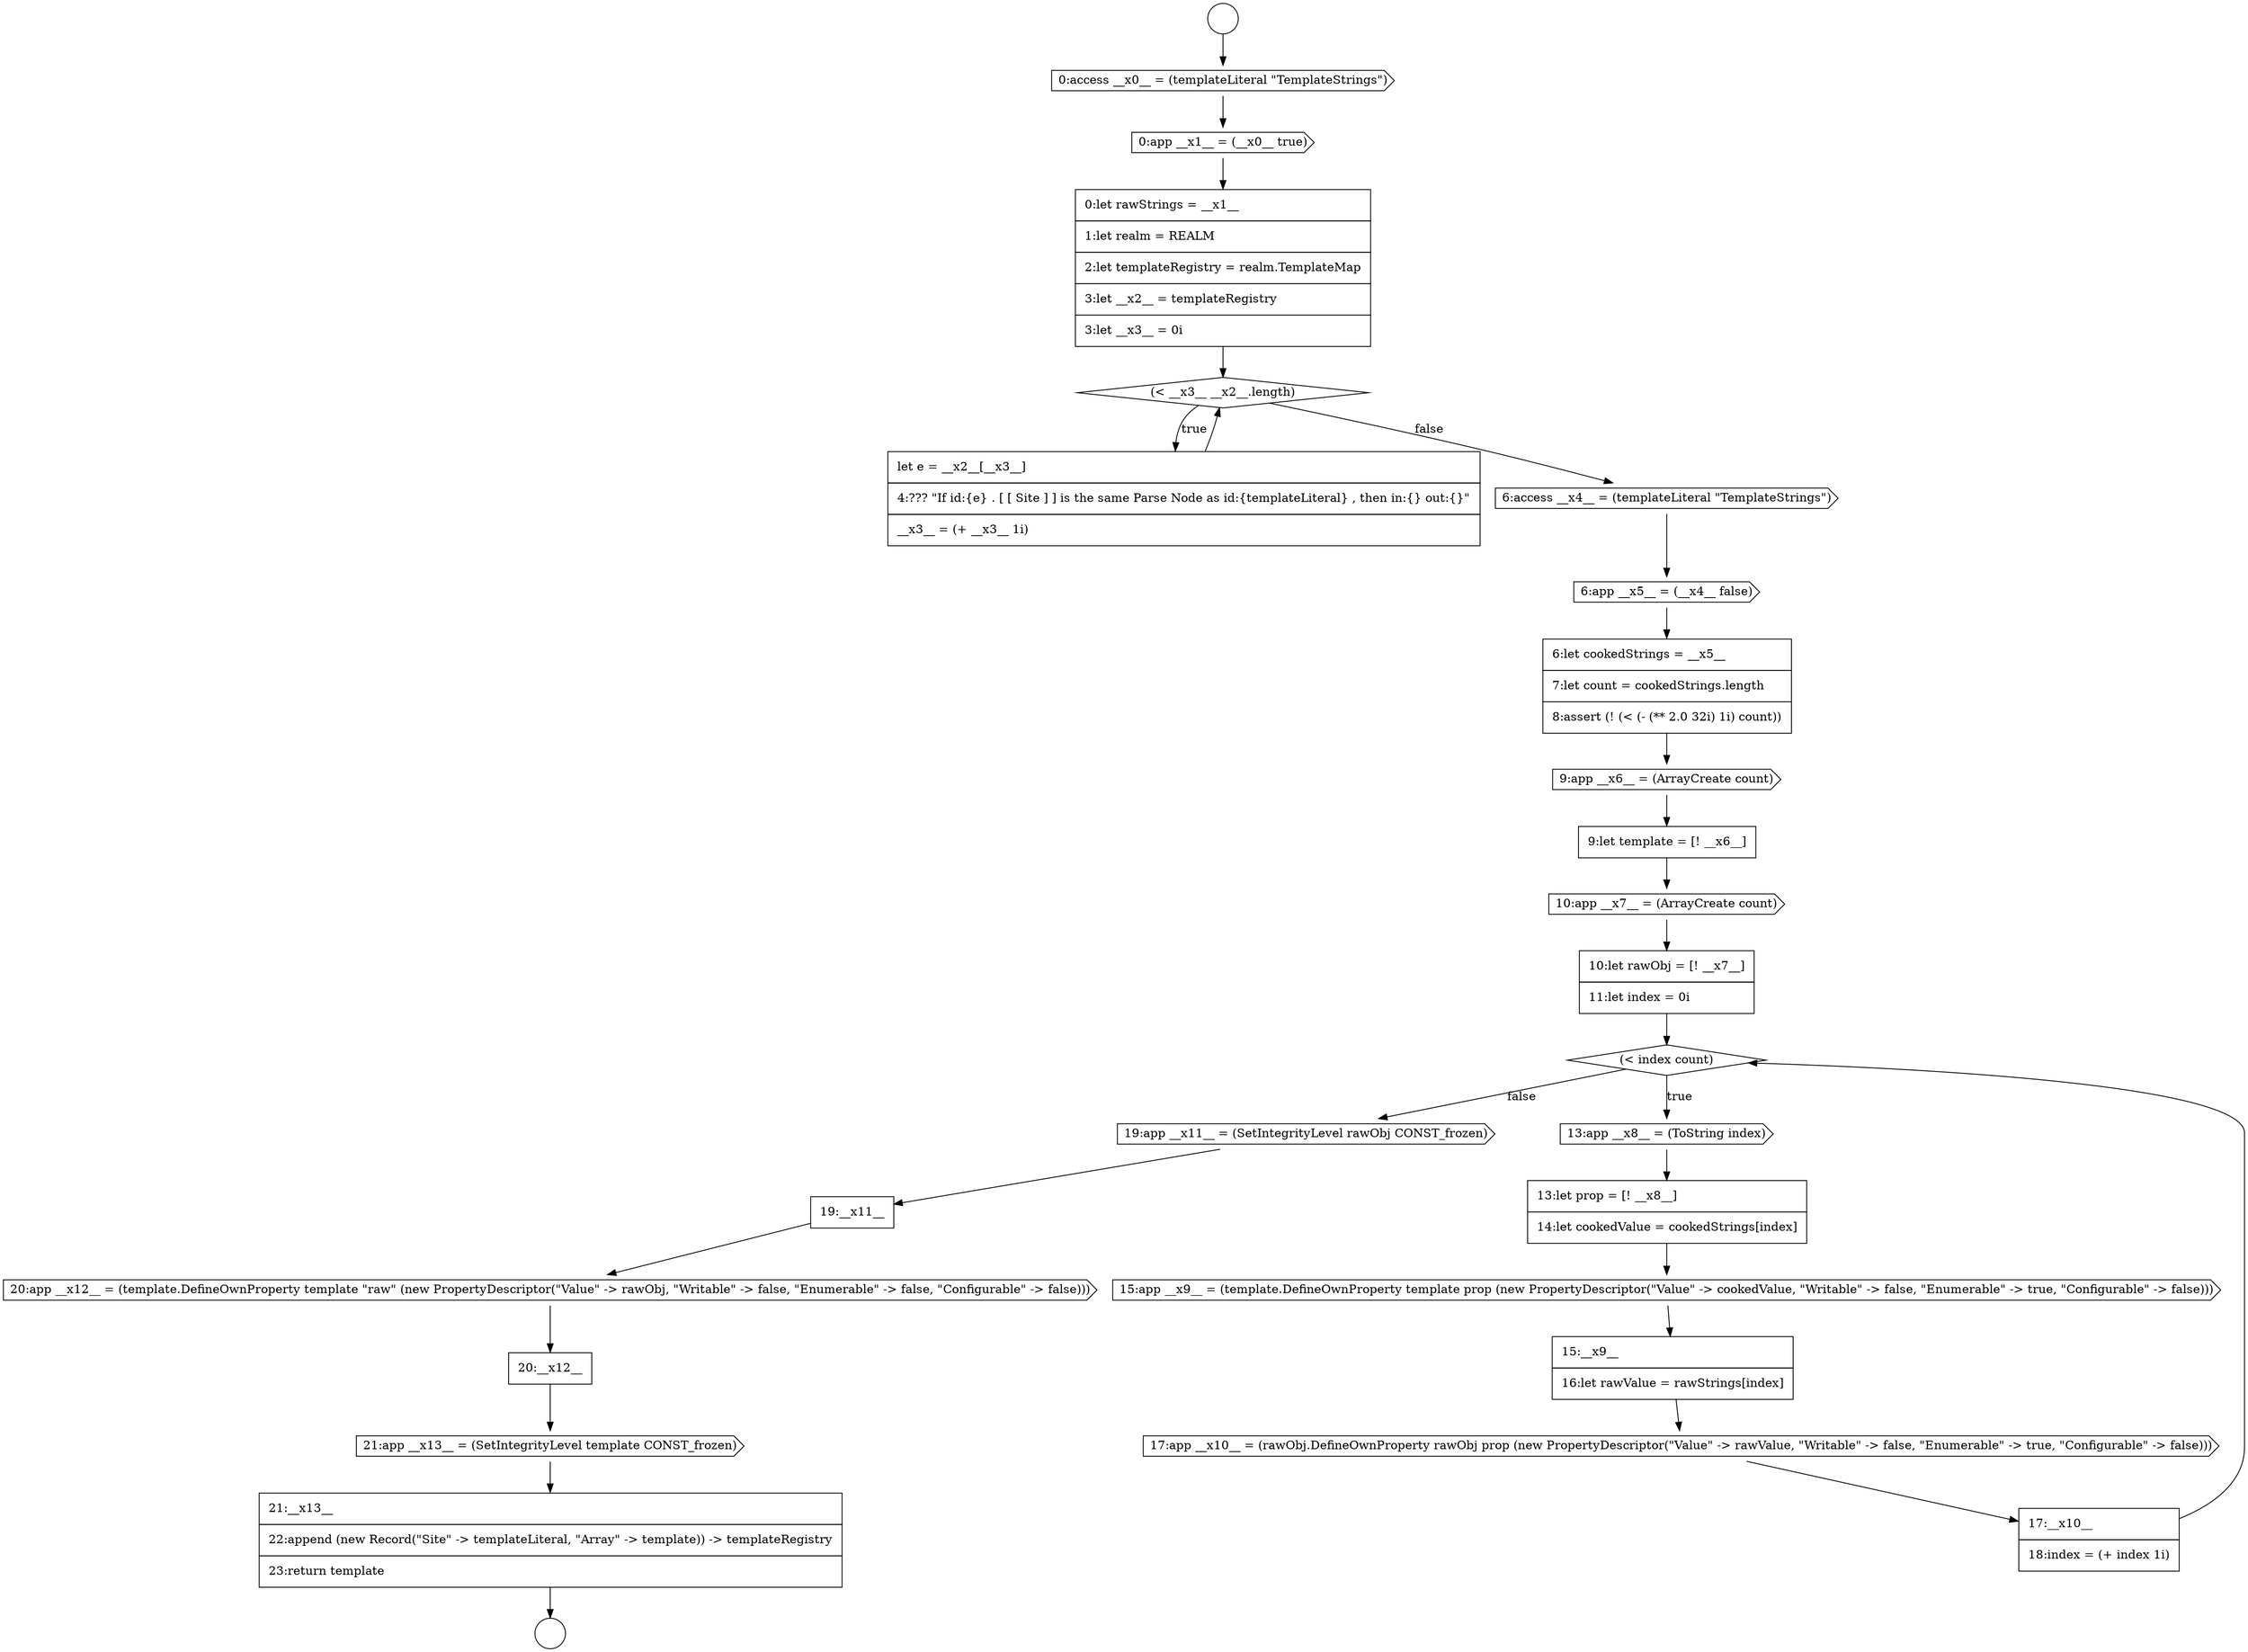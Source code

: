 digraph {
  node4226 [shape=cds, label=<<font color="black">9:app __x6__ = (ArrayCreate count)</font>> color="black" fillcolor="white" style=filled]
  node4230 [shape=diamond, label=<<font color="black">(&lt; index count)</font>> color="black" fillcolor="white" style=filled]
  node4216 [shape=circle label=" " color="black" fillcolor="white" style=filled]
  node4228 [shape=cds, label=<<font color="black">10:app __x7__ = (ArrayCreate count)</font>> color="black" fillcolor="white" style=filled]
  node4232 [shape=none, margin=0, label=<<font color="black">
    <table border="0" cellborder="1" cellspacing="0" cellpadding="10">
      <tr><td align="left">13:let prop = [! __x8__]</td></tr>
      <tr><td align="left">14:let cookedValue = cookedStrings[index]</td></tr>
    </table>
  </font>> color="black" fillcolor="white" style=filled]
  node4234 [shape=none, margin=0, label=<<font color="black">
    <table border="0" cellborder="1" cellspacing="0" cellpadding="10">
      <tr><td align="left">15:__x9__</td></tr>
      <tr><td align="left">16:let rawValue = rawStrings[index]</td></tr>
    </table>
  </font>> color="black" fillcolor="white" style=filled]
  node4220 [shape=none, margin=0, label=<<font color="black">
    <table border="0" cellborder="1" cellspacing="0" cellpadding="10">
      <tr><td align="left">0:let rawStrings = __x1__</td></tr>
      <tr><td align="left">1:let realm = REALM</td></tr>
      <tr><td align="left">2:let templateRegistry = realm.TemplateMap</td></tr>
      <tr><td align="left">3:let __x2__ = templateRegistry</td></tr>
      <tr><td align="left">3:let __x3__ = 0i</td></tr>
    </table>
  </font>> color="black" fillcolor="white" style=filled]
  node4238 [shape=none, margin=0, label=<<font color="black">
    <table border="0" cellborder="1" cellspacing="0" cellpadding="10">
      <tr><td align="left">19:__x11__</td></tr>
    </table>
  </font>> color="black" fillcolor="white" style=filled]
  node4224 [shape=cds, label=<<font color="black">6:app __x5__ = (__x4__ false)</font>> color="black" fillcolor="white" style=filled]
  node4233 [shape=cds, label=<<font color="black">15:app __x9__ = (template.DefineOwnProperty template prop (new PropertyDescriptor(&quot;Value&quot; -&gt; cookedValue, &quot;Writable&quot; -&gt; false, &quot;Enumerable&quot; -&gt; true, &quot;Configurable&quot; -&gt; false)))</font>> color="black" fillcolor="white" style=filled]
  node4227 [shape=none, margin=0, label=<<font color="black">
    <table border="0" cellborder="1" cellspacing="0" cellpadding="10">
      <tr><td align="left">9:let template = [! __x6__]</td></tr>
    </table>
  </font>> color="black" fillcolor="white" style=filled]
  node4219 [shape=cds, label=<<font color="black">0:app __x1__ = (__x0__ true)</font>> color="black" fillcolor="white" style=filled]
  node4237 [shape=cds, label=<<font color="black">19:app __x11__ = (SetIntegrityLevel rawObj CONST_frozen)</font>> color="black" fillcolor="white" style=filled]
  node4231 [shape=cds, label=<<font color="black">13:app __x8__ = (ToString index)</font>> color="black" fillcolor="white" style=filled]
  node4223 [shape=cds, label=<<font color="black">6:access __x4__ = (templateLiteral &quot;TemplateStrings&quot;)</font>> color="black" fillcolor="white" style=filled]
  node4236 [shape=none, margin=0, label=<<font color="black">
    <table border="0" cellborder="1" cellspacing="0" cellpadding="10">
      <tr><td align="left">17:__x10__</td></tr>
      <tr><td align="left">18:index = (+ index 1i)</td></tr>
    </table>
  </font>> color="black" fillcolor="white" style=filled]
  node4218 [shape=cds, label=<<font color="black">0:access __x0__ = (templateLiteral &quot;TemplateStrings&quot;)</font>> color="black" fillcolor="white" style=filled]
  node4240 [shape=none, margin=0, label=<<font color="black">
    <table border="0" cellborder="1" cellspacing="0" cellpadding="10">
      <tr><td align="left">20:__x12__</td></tr>
    </table>
  </font>> color="black" fillcolor="white" style=filled]
  node4222 [shape=none, margin=0, label=<<font color="black">
    <table border="0" cellborder="1" cellspacing="0" cellpadding="10">
      <tr><td align="left">let e = __x2__[__x3__]</td></tr>
      <tr><td align="left">4:??? &quot;If id:{e} . [ [ Site ] ] is the same Parse Node as id:{templateLiteral} , then in:{} out:{}&quot;</td></tr>
      <tr><td align="left">__x3__ = (+ __x3__ 1i)</td></tr>
    </table>
  </font>> color="black" fillcolor="white" style=filled]
  node4241 [shape=cds, label=<<font color="black">21:app __x13__ = (SetIntegrityLevel template CONST_frozen)</font>> color="black" fillcolor="white" style=filled]
  node4235 [shape=cds, label=<<font color="black">17:app __x10__ = (rawObj.DefineOwnProperty rawObj prop (new PropertyDescriptor(&quot;Value&quot; -&gt; rawValue, &quot;Writable&quot; -&gt; false, &quot;Enumerable&quot; -&gt; true, &quot;Configurable&quot; -&gt; false)))</font>> color="black" fillcolor="white" style=filled]
  node4225 [shape=none, margin=0, label=<<font color="black">
    <table border="0" cellborder="1" cellspacing="0" cellpadding="10">
      <tr><td align="left">6:let cookedStrings = __x5__</td></tr>
      <tr><td align="left">7:let count = cookedStrings.length</td></tr>
      <tr><td align="left">8:assert (! (&lt; (- (** 2.0 32i) 1i) count))</td></tr>
    </table>
  </font>> color="black" fillcolor="white" style=filled]
  node4217 [shape=circle label=" " color="black" fillcolor="white" style=filled]
  node4242 [shape=none, margin=0, label=<<font color="black">
    <table border="0" cellborder="1" cellspacing="0" cellpadding="10">
      <tr><td align="left">21:__x13__</td></tr>
      <tr><td align="left">22:append (new Record(&quot;Site&quot; -&gt; templateLiteral, &quot;Array&quot; -&gt; template)) -&gt; templateRegistry</td></tr>
      <tr><td align="left">23:return template</td></tr>
    </table>
  </font>> color="black" fillcolor="white" style=filled]
  node4239 [shape=cds, label=<<font color="black">20:app __x12__ = (template.DefineOwnProperty template &quot;raw&quot; (new PropertyDescriptor(&quot;Value&quot; -&gt; rawObj, &quot;Writable&quot; -&gt; false, &quot;Enumerable&quot; -&gt; false, &quot;Configurable&quot; -&gt; false)))</font>> color="black" fillcolor="white" style=filled]
  node4229 [shape=none, margin=0, label=<<font color="black">
    <table border="0" cellborder="1" cellspacing="0" cellpadding="10">
      <tr><td align="left">10:let rawObj = [! __x7__]</td></tr>
      <tr><td align="left">11:let index = 0i</td></tr>
    </table>
  </font>> color="black" fillcolor="white" style=filled]
  node4221 [shape=diamond, label=<<font color="black">(&lt; __x3__ __x2__.length)</font>> color="black" fillcolor="white" style=filled]
  node4228 -> node4229 [ color="black"]
  node4241 -> node4242 [ color="black"]
  node4233 -> node4234 [ color="black"]
  node4235 -> node4236 [ color="black"]
  node4242 -> node4217 [ color="black"]
  node4232 -> node4233 [ color="black"]
  node4222 -> node4221 [ color="black"]
  node4237 -> node4238 [ color="black"]
  node4226 -> node4227 [ color="black"]
  node4225 -> node4226 [ color="black"]
  node4240 -> node4241 [ color="black"]
  node4224 -> node4225 [ color="black"]
  node4231 -> node4232 [ color="black"]
  node4238 -> node4239 [ color="black"]
  node4216 -> node4218 [ color="black"]
  node4230 -> node4231 [label=<<font color="black">true</font>> color="black"]
  node4230 -> node4237 [label=<<font color="black">false</font>> color="black"]
  node4223 -> node4224 [ color="black"]
  node4219 -> node4220 [ color="black"]
  node4221 -> node4222 [label=<<font color="black">true</font>> color="black"]
  node4221 -> node4223 [label=<<font color="black">false</font>> color="black"]
  node4229 -> node4230 [ color="black"]
  node4234 -> node4235 [ color="black"]
  node4227 -> node4228 [ color="black"]
  node4218 -> node4219 [ color="black"]
  node4236 -> node4230 [ color="black"]
  node4220 -> node4221 [ color="black"]
  node4239 -> node4240 [ color="black"]
}
